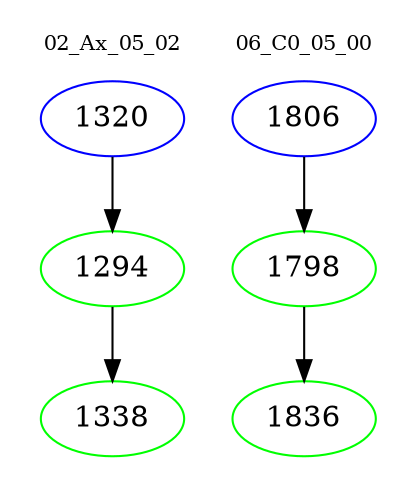 digraph{
subgraph cluster_0 {
color = white
label = "02_Ax_05_02";
fontsize=10;
T0_1320 [label="1320", color="blue"]
T0_1320 -> T0_1294 [color="black"]
T0_1294 [label="1294", color="green"]
T0_1294 -> T0_1338 [color="black"]
T0_1338 [label="1338", color="green"]
}
subgraph cluster_1 {
color = white
label = "06_C0_05_00";
fontsize=10;
T1_1806 [label="1806", color="blue"]
T1_1806 -> T1_1798 [color="black"]
T1_1798 [label="1798", color="green"]
T1_1798 -> T1_1836 [color="black"]
T1_1836 [label="1836", color="green"]
}
}
